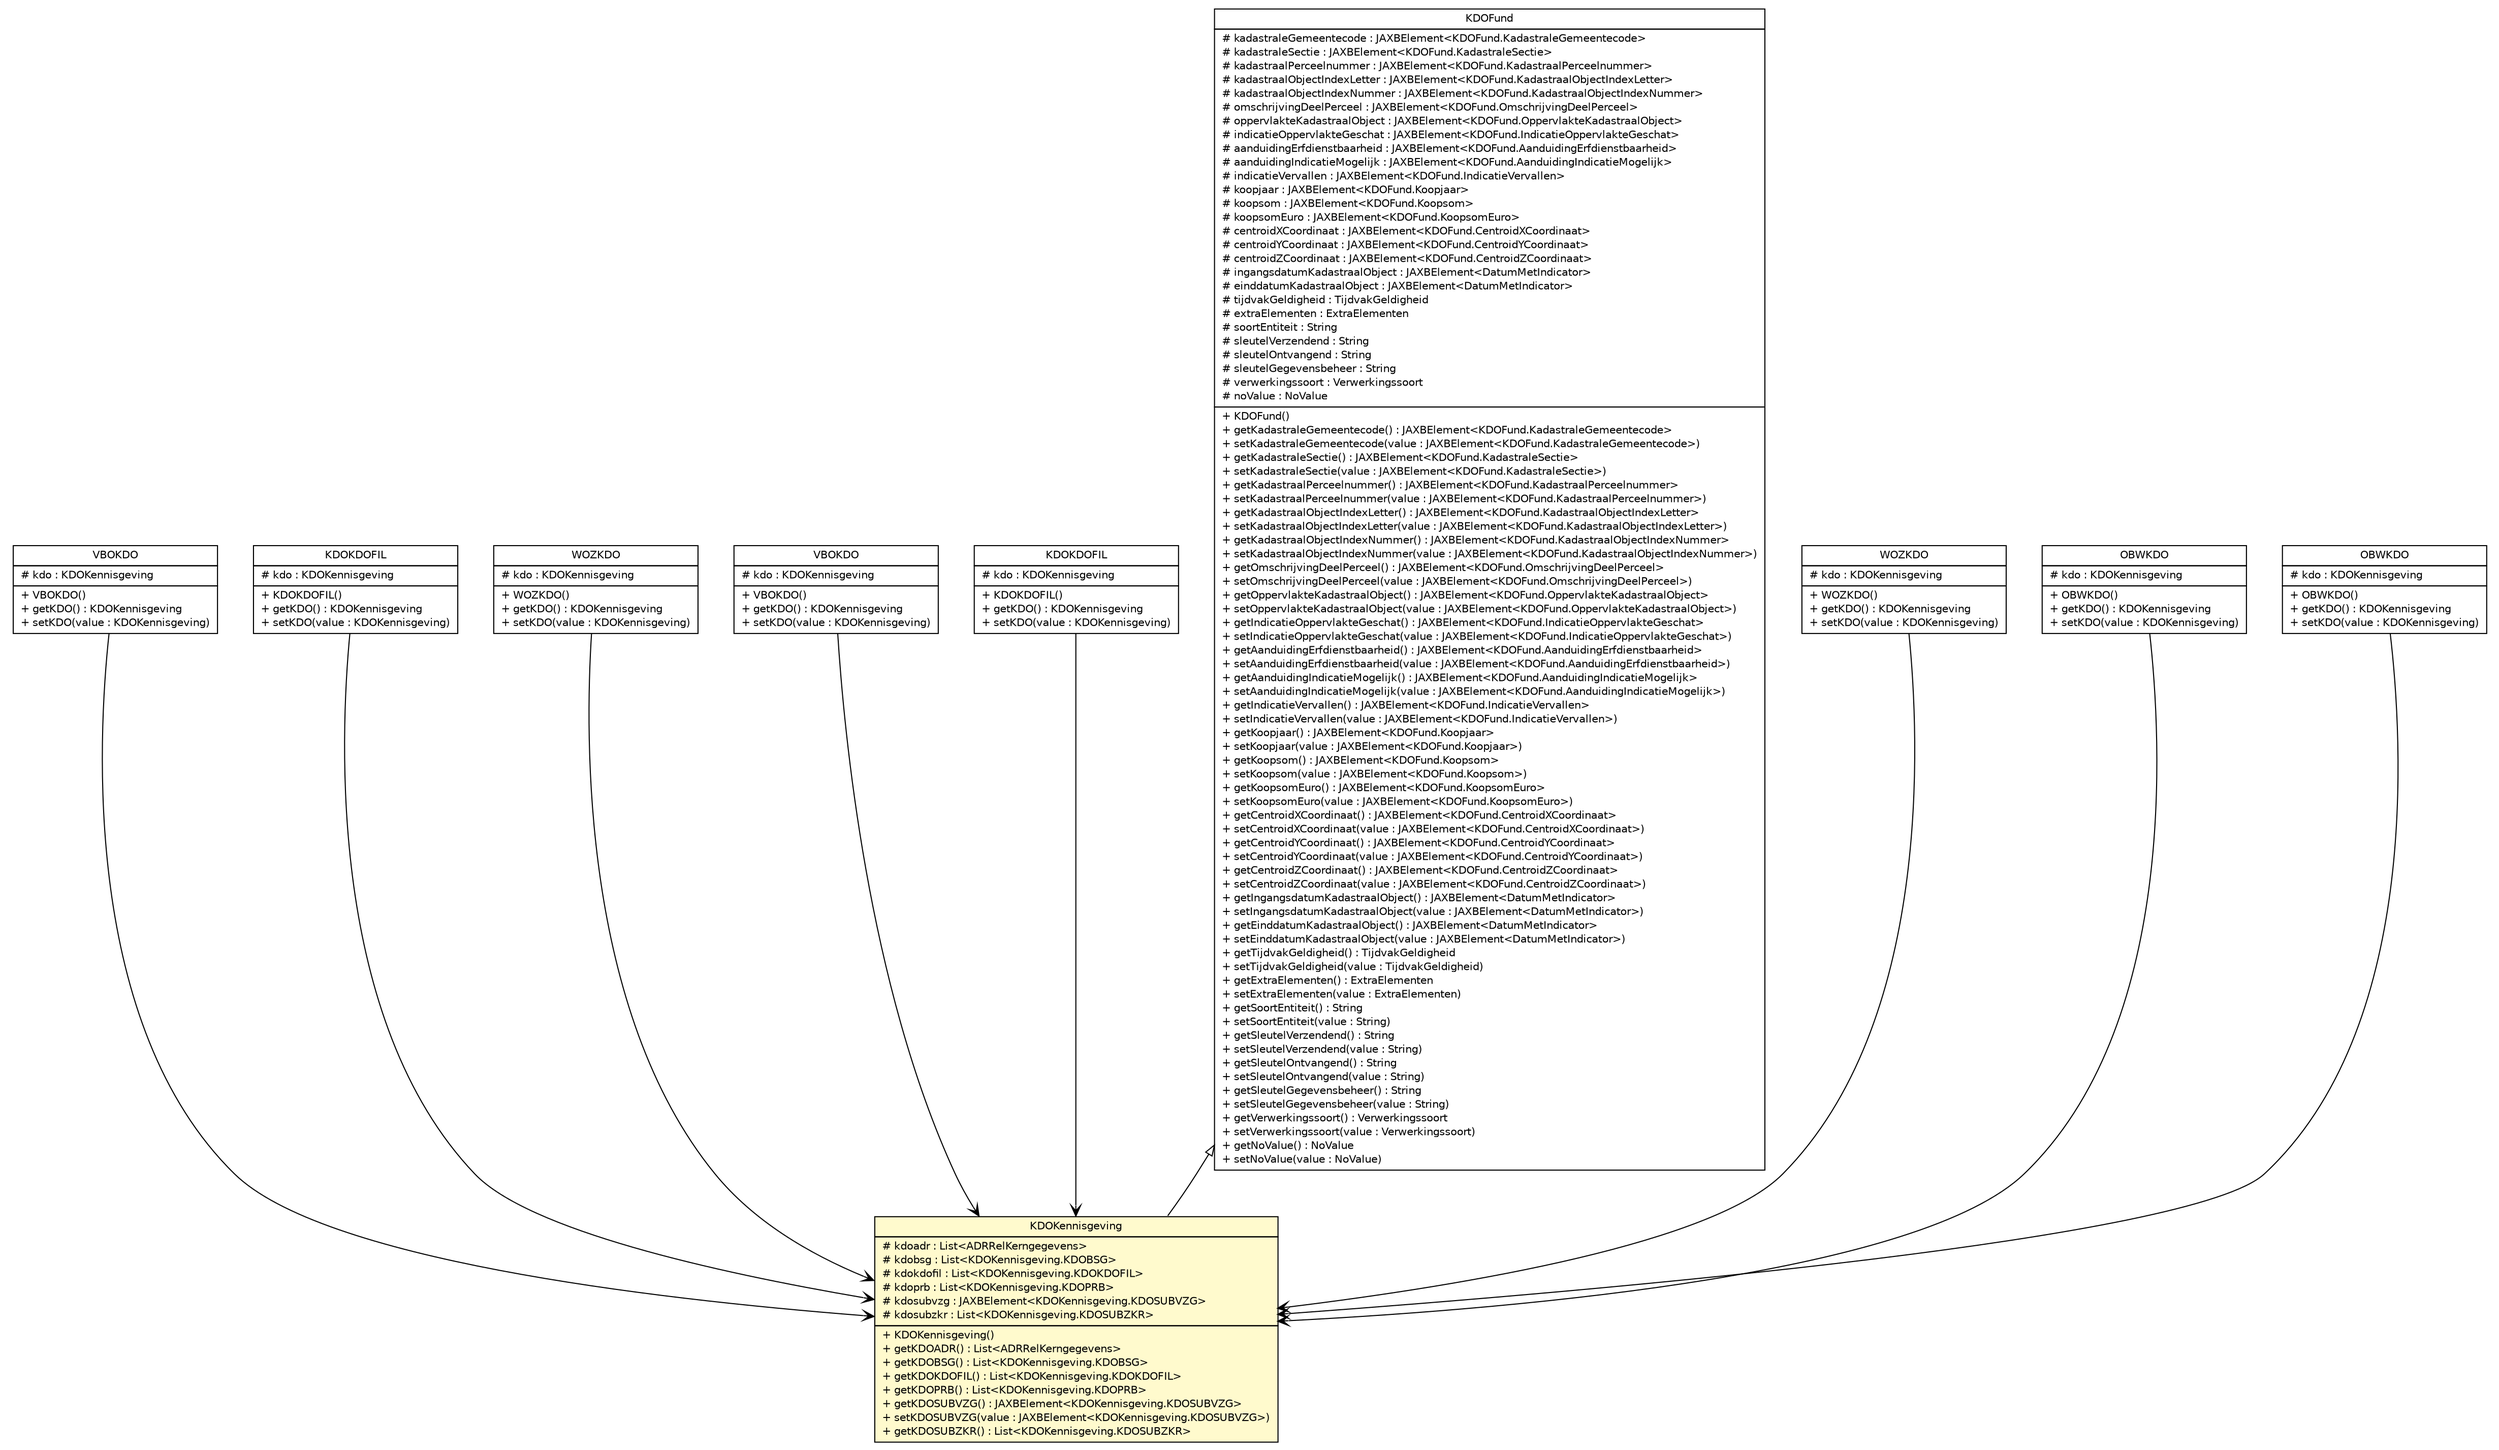 #!/usr/local/bin/dot
#
# Class diagram 
# Generated by UMLGraph version R5_6-24-gf6e263 (http://www.umlgraph.org/)
#

digraph G {
	edge [fontname="Helvetica",fontsize=10,labelfontname="Helvetica",labelfontsize=10];
	node [fontname="Helvetica",fontsize=10,shape=plaintext];
	nodesep=0.25;
	ranksep=0.5;
	// nl.egem.stuf.sector.bg._0204.VBOAntwoord.VBOKDO
	c85615 [label=<<table title="nl.egem.stuf.sector.bg._0204.VBOAntwoord.VBOKDO" border="0" cellborder="1" cellspacing="0" cellpadding="2" port="p" href="./VBOAntwoord.VBOKDO.html">
		<tr><td><table border="0" cellspacing="0" cellpadding="1">
<tr><td align="center" balign="center"> VBOKDO </td></tr>
		</table></td></tr>
		<tr><td><table border="0" cellspacing="0" cellpadding="1">
<tr><td align="left" balign="left"> # kdo : KDOKennisgeving </td></tr>
		</table></td></tr>
		<tr><td><table border="0" cellspacing="0" cellpadding="1">
<tr><td align="left" balign="left"> + VBOKDO() </td></tr>
<tr><td align="left" balign="left"> + getKDO() : KDOKennisgeving </td></tr>
<tr><td align="left" balign="left"> + setKDO(value : KDOKennisgeving) </td></tr>
		</table></td></tr>
		</table>>, URL="./VBOAntwoord.VBOKDO.html", fontname="Helvetica", fontcolor="black", fontsize=10.0];
	// nl.egem.stuf.sector.bg._0204.KDOKennisgeving
	c85627 [label=<<table title="nl.egem.stuf.sector.bg._0204.KDOKennisgeving" border="0" cellborder="1" cellspacing="0" cellpadding="2" port="p" bgcolor="lemonChiffon" href="./KDOKennisgeving.html">
		<tr><td><table border="0" cellspacing="0" cellpadding="1">
<tr><td align="center" balign="center"> KDOKennisgeving </td></tr>
		</table></td></tr>
		<tr><td><table border="0" cellspacing="0" cellpadding="1">
<tr><td align="left" balign="left"> # kdoadr : List&lt;ADRRelKerngegevens&gt; </td></tr>
<tr><td align="left" balign="left"> # kdobsg : List&lt;KDOKennisgeving.KDOBSG&gt; </td></tr>
<tr><td align="left" balign="left"> # kdokdofil : List&lt;KDOKennisgeving.KDOKDOFIL&gt; </td></tr>
<tr><td align="left" balign="left"> # kdoprb : List&lt;KDOKennisgeving.KDOPRB&gt; </td></tr>
<tr><td align="left" balign="left"> # kdosubvzg : JAXBElement&lt;KDOKennisgeving.KDOSUBVZG&gt; </td></tr>
<tr><td align="left" balign="left"> # kdosubzkr : List&lt;KDOKennisgeving.KDOSUBZKR&gt; </td></tr>
		</table></td></tr>
		<tr><td><table border="0" cellspacing="0" cellpadding="1">
<tr><td align="left" balign="left"> + KDOKennisgeving() </td></tr>
<tr><td align="left" balign="left"> + getKDOADR() : List&lt;ADRRelKerngegevens&gt; </td></tr>
<tr><td align="left" balign="left"> + getKDOBSG() : List&lt;KDOKennisgeving.KDOBSG&gt; </td></tr>
<tr><td align="left" balign="left"> + getKDOKDOFIL() : List&lt;KDOKennisgeving.KDOKDOFIL&gt; </td></tr>
<tr><td align="left" balign="left"> + getKDOPRB() : List&lt;KDOKennisgeving.KDOPRB&gt; </td></tr>
<tr><td align="left" balign="left"> + getKDOSUBVZG() : JAXBElement&lt;KDOKennisgeving.KDOSUBVZG&gt; </td></tr>
<tr><td align="left" balign="left"> + setKDOSUBVZG(value : JAXBElement&lt;KDOKennisgeving.KDOSUBVZG&gt;) </td></tr>
<tr><td align="left" balign="left"> + getKDOSUBZKR() : List&lt;KDOKennisgeving.KDOSUBZKR&gt; </td></tr>
		</table></td></tr>
		</table>>, URL="./KDOKennisgeving.html", fontname="Helvetica", fontcolor="black", fontsize=10.0];
	// nl.egem.stuf.sector.bg._0204.KDOAntwoord.KDOKDOFIL
	c85652 [label=<<table title="nl.egem.stuf.sector.bg._0204.KDOAntwoord.KDOKDOFIL" border="0" cellborder="1" cellspacing="0" cellpadding="2" port="p" href="./KDOAntwoord.KDOKDOFIL.html">
		<tr><td><table border="0" cellspacing="0" cellpadding="1">
<tr><td align="center" balign="center"> KDOKDOFIL </td></tr>
		</table></td></tr>
		<tr><td><table border="0" cellspacing="0" cellpadding="1">
<tr><td align="left" balign="left"> # kdo : KDOKennisgeving </td></tr>
		</table></td></tr>
		<tr><td><table border="0" cellspacing="0" cellpadding="1">
<tr><td align="left" balign="left"> + KDOKDOFIL() </td></tr>
<tr><td align="left" balign="left"> + getKDO() : KDOKennisgeving </td></tr>
<tr><td align="left" balign="left"> + setKDO(value : KDOKennisgeving) </td></tr>
		</table></td></tr>
		</table>>, URL="./KDOAntwoord.KDOKDOFIL.html", fontname="Helvetica", fontcolor="black", fontsize=10.0];
	// nl.egem.stuf.sector.bg._0204.WOZAntwoord.WOZKDO
	c85700 [label=<<table title="nl.egem.stuf.sector.bg._0204.WOZAntwoord.WOZKDO" border="0" cellborder="1" cellspacing="0" cellpadding="2" port="p" href="./WOZAntwoord.WOZKDO.html">
		<tr><td><table border="0" cellspacing="0" cellpadding="1">
<tr><td align="center" balign="center"> WOZKDO </td></tr>
		</table></td></tr>
		<tr><td><table border="0" cellspacing="0" cellpadding="1">
<tr><td align="left" balign="left"> # kdo : KDOKennisgeving </td></tr>
		</table></td></tr>
		<tr><td><table border="0" cellspacing="0" cellpadding="1">
<tr><td align="left" balign="left"> + WOZKDO() </td></tr>
<tr><td align="left" balign="left"> + getKDO() : KDOKennisgeving </td></tr>
<tr><td align="left" balign="left"> + setKDO(value : KDOKennisgeving) </td></tr>
		</table></td></tr>
		</table>>, URL="./WOZAntwoord.WOZKDO.html", fontname="Helvetica", fontcolor="black", fontsize=10.0];
	// nl.egem.stuf.sector.bg._0204.VBOVraag.VBOKDO
	c85735 [label=<<table title="nl.egem.stuf.sector.bg._0204.VBOVraag.VBOKDO" border="0" cellborder="1" cellspacing="0" cellpadding="2" port="p" href="./VBOVraag.VBOKDO.html">
		<tr><td><table border="0" cellspacing="0" cellpadding="1">
<tr><td align="center" balign="center"> VBOKDO </td></tr>
		</table></td></tr>
		<tr><td><table border="0" cellspacing="0" cellpadding="1">
<tr><td align="left" balign="left"> # kdo : KDOKennisgeving </td></tr>
		</table></td></tr>
		<tr><td><table border="0" cellspacing="0" cellpadding="1">
<tr><td align="left" balign="left"> + VBOKDO() </td></tr>
<tr><td align="left" balign="left"> + getKDO() : KDOKennisgeving </td></tr>
<tr><td align="left" balign="left"> + setKDO(value : KDOKennisgeving) </td></tr>
		</table></td></tr>
		</table>>, URL="./VBOVraag.VBOKDO.html", fontname="Helvetica", fontcolor="black", fontsize=10.0];
	// nl.egem.stuf.sector.bg._0204.KDOVraag.KDOKDOFIL
	c85772 [label=<<table title="nl.egem.stuf.sector.bg._0204.KDOVraag.KDOKDOFIL" border="0" cellborder="1" cellspacing="0" cellpadding="2" port="p" href="./KDOVraag.KDOKDOFIL.html">
		<tr><td><table border="0" cellspacing="0" cellpadding="1">
<tr><td align="center" balign="center"> KDOKDOFIL </td></tr>
		</table></td></tr>
		<tr><td><table border="0" cellspacing="0" cellpadding="1">
<tr><td align="left" balign="left"> # kdo : KDOKennisgeving </td></tr>
		</table></td></tr>
		<tr><td><table border="0" cellspacing="0" cellpadding="1">
<tr><td align="left" balign="left"> + KDOKDOFIL() </td></tr>
<tr><td align="left" balign="left"> + getKDO() : KDOKennisgeving </td></tr>
<tr><td align="left" balign="left"> + setKDO(value : KDOKennisgeving) </td></tr>
		</table></td></tr>
		</table>>, URL="./KDOVraag.KDOKDOFIL.html", fontname="Helvetica", fontcolor="black", fontsize=10.0];
	// nl.egem.stuf.sector.bg._0204.KDOFund
	c85930 [label=<<table title="nl.egem.stuf.sector.bg._0204.KDOFund" border="0" cellborder="1" cellspacing="0" cellpadding="2" port="p" href="./KDOFund.html">
		<tr><td><table border="0" cellspacing="0" cellpadding="1">
<tr><td align="center" balign="center"> KDOFund </td></tr>
		</table></td></tr>
		<tr><td><table border="0" cellspacing="0" cellpadding="1">
<tr><td align="left" balign="left"> # kadastraleGemeentecode : JAXBElement&lt;KDOFund.KadastraleGemeentecode&gt; </td></tr>
<tr><td align="left" balign="left"> # kadastraleSectie : JAXBElement&lt;KDOFund.KadastraleSectie&gt; </td></tr>
<tr><td align="left" balign="left"> # kadastraalPerceelnummer : JAXBElement&lt;KDOFund.KadastraalPerceelnummer&gt; </td></tr>
<tr><td align="left" balign="left"> # kadastraalObjectIndexLetter : JAXBElement&lt;KDOFund.KadastraalObjectIndexLetter&gt; </td></tr>
<tr><td align="left" balign="left"> # kadastraalObjectIndexNummer : JAXBElement&lt;KDOFund.KadastraalObjectIndexNummer&gt; </td></tr>
<tr><td align="left" balign="left"> # omschrijvingDeelPerceel : JAXBElement&lt;KDOFund.OmschrijvingDeelPerceel&gt; </td></tr>
<tr><td align="left" balign="left"> # oppervlakteKadastraalObject : JAXBElement&lt;KDOFund.OppervlakteKadastraalObject&gt; </td></tr>
<tr><td align="left" balign="left"> # indicatieOppervlakteGeschat : JAXBElement&lt;KDOFund.IndicatieOppervlakteGeschat&gt; </td></tr>
<tr><td align="left" balign="left"> # aanduidingErfdienstbaarheid : JAXBElement&lt;KDOFund.AanduidingErfdienstbaarheid&gt; </td></tr>
<tr><td align="left" balign="left"> # aanduidingIndicatieMogelijk : JAXBElement&lt;KDOFund.AanduidingIndicatieMogelijk&gt; </td></tr>
<tr><td align="left" balign="left"> # indicatieVervallen : JAXBElement&lt;KDOFund.IndicatieVervallen&gt; </td></tr>
<tr><td align="left" balign="left"> # koopjaar : JAXBElement&lt;KDOFund.Koopjaar&gt; </td></tr>
<tr><td align="left" balign="left"> # koopsom : JAXBElement&lt;KDOFund.Koopsom&gt; </td></tr>
<tr><td align="left" balign="left"> # koopsomEuro : JAXBElement&lt;KDOFund.KoopsomEuro&gt; </td></tr>
<tr><td align="left" balign="left"> # centroidXCoordinaat : JAXBElement&lt;KDOFund.CentroidXCoordinaat&gt; </td></tr>
<tr><td align="left" balign="left"> # centroidYCoordinaat : JAXBElement&lt;KDOFund.CentroidYCoordinaat&gt; </td></tr>
<tr><td align="left" balign="left"> # centroidZCoordinaat : JAXBElement&lt;KDOFund.CentroidZCoordinaat&gt; </td></tr>
<tr><td align="left" balign="left"> # ingangsdatumKadastraalObject : JAXBElement&lt;DatumMetIndicator&gt; </td></tr>
<tr><td align="left" balign="left"> # einddatumKadastraalObject : JAXBElement&lt;DatumMetIndicator&gt; </td></tr>
<tr><td align="left" balign="left"> # tijdvakGeldigheid : TijdvakGeldigheid </td></tr>
<tr><td align="left" balign="left"> # extraElementen : ExtraElementen </td></tr>
<tr><td align="left" balign="left"> # soortEntiteit : String </td></tr>
<tr><td align="left" balign="left"> # sleutelVerzendend : String </td></tr>
<tr><td align="left" balign="left"> # sleutelOntvangend : String </td></tr>
<tr><td align="left" balign="left"> # sleutelGegevensbeheer : String </td></tr>
<tr><td align="left" balign="left"> # verwerkingssoort : Verwerkingssoort </td></tr>
<tr><td align="left" balign="left"> # noValue : NoValue </td></tr>
		</table></td></tr>
		<tr><td><table border="0" cellspacing="0" cellpadding="1">
<tr><td align="left" balign="left"> + KDOFund() </td></tr>
<tr><td align="left" balign="left"> + getKadastraleGemeentecode() : JAXBElement&lt;KDOFund.KadastraleGemeentecode&gt; </td></tr>
<tr><td align="left" balign="left"> + setKadastraleGemeentecode(value : JAXBElement&lt;KDOFund.KadastraleGemeentecode&gt;) </td></tr>
<tr><td align="left" balign="left"> + getKadastraleSectie() : JAXBElement&lt;KDOFund.KadastraleSectie&gt; </td></tr>
<tr><td align="left" balign="left"> + setKadastraleSectie(value : JAXBElement&lt;KDOFund.KadastraleSectie&gt;) </td></tr>
<tr><td align="left" balign="left"> + getKadastraalPerceelnummer() : JAXBElement&lt;KDOFund.KadastraalPerceelnummer&gt; </td></tr>
<tr><td align="left" balign="left"> + setKadastraalPerceelnummer(value : JAXBElement&lt;KDOFund.KadastraalPerceelnummer&gt;) </td></tr>
<tr><td align="left" balign="left"> + getKadastraalObjectIndexLetter() : JAXBElement&lt;KDOFund.KadastraalObjectIndexLetter&gt; </td></tr>
<tr><td align="left" balign="left"> + setKadastraalObjectIndexLetter(value : JAXBElement&lt;KDOFund.KadastraalObjectIndexLetter&gt;) </td></tr>
<tr><td align="left" balign="left"> + getKadastraalObjectIndexNummer() : JAXBElement&lt;KDOFund.KadastraalObjectIndexNummer&gt; </td></tr>
<tr><td align="left" balign="left"> + setKadastraalObjectIndexNummer(value : JAXBElement&lt;KDOFund.KadastraalObjectIndexNummer&gt;) </td></tr>
<tr><td align="left" balign="left"> + getOmschrijvingDeelPerceel() : JAXBElement&lt;KDOFund.OmschrijvingDeelPerceel&gt; </td></tr>
<tr><td align="left" balign="left"> + setOmschrijvingDeelPerceel(value : JAXBElement&lt;KDOFund.OmschrijvingDeelPerceel&gt;) </td></tr>
<tr><td align="left" balign="left"> + getOppervlakteKadastraalObject() : JAXBElement&lt;KDOFund.OppervlakteKadastraalObject&gt; </td></tr>
<tr><td align="left" balign="left"> + setOppervlakteKadastraalObject(value : JAXBElement&lt;KDOFund.OppervlakteKadastraalObject&gt;) </td></tr>
<tr><td align="left" balign="left"> + getIndicatieOppervlakteGeschat() : JAXBElement&lt;KDOFund.IndicatieOppervlakteGeschat&gt; </td></tr>
<tr><td align="left" balign="left"> + setIndicatieOppervlakteGeschat(value : JAXBElement&lt;KDOFund.IndicatieOppervlakteGeschat&gt;) </td></tr>
<tr><td align="left" balign="left"> + getAanduidingErfdienstbaarheid() : JAXBElement&lt;KDOFund.AanduidingErfdienstbaarheid&gt; </td></tr>
<tr><td align="left" balign="left"> + setAanduidingErfdienstbaarheid(value : JAXBElement&lt;KDOFund.AanduidingErfdienstbaarheid&gt;) </td></tr>
<tr><td align="left" balign="left"> + getAanduidingIndicatieMogelijk() : JAXBElement&lt;KDOFund.AanduidingIndicatieMogelijk&gt; </td></tr>
<tr><td align="left" balign="left"> + setAanduidingIndicatieMogelijk(value : JAXBElement&lt;KDOFund.AanduidingIndicatieMogelijk&gt;) </td></tr>
<tr><td align="left" balign="left"> + getIndicatieVervallen() : JAXBElement&lt;KDOFund.IndicatieVervallen&gt; </td></tr>
<tr><td align="left" balign="left"> + setIndicatieVervallen(value : JAXBElement&lt;KDOFund.IndicatieVervallen&gt;) </td></tr>
<tr><td align="left" balign="left"> + getKoopjaar() : JAXBElement&lt;KDOFund.Koopjaar&gt; </td></tr>
<tr><td align="left" balign="left"> + setKoopjaar(value : JAXBElement&lt;KDOFund.Koopjaar&gt;) </td></tr>
<tr><td align="left" balign="left"> + getKoopsom() : JAXBElement&lt;KDOFund.Koopsom&gt; </td></tr>
<tr><td align="left" balign="left"> + setKoopsom(value : JAXBElement&lt;KDOFund.Koopsom&gt;) </td></tr>
<tr><td align="left" balign="left"> + getKoopsomEuro() : JAXBElement&lt;KDOFund.KoopsomEuro&gt; </td></tr>
<tr><td align="left" balign="left"> + setKoopsomEuro(value : JAXBElement&lt;KDOFund.KoopsomEuro&gt;) </td></tr>
<tr><td align="left" balign="left"> + getCentroidXCoordinaat() : JAXBElement&lt;KDOFund.CentroidXCoordinaat&gt; </td></tr>
<tr><td align="left" balign="left"> + setCentroidXCoordinaat(value : JAXBElement&lt;KDOFund.CentroidXCoordinaat&gt;) </td></tr>
<tr><td align="left" balign="left"> + getCentroidYCoordinaat() : JAXBElement&lt;KDOFund.CentroidYCoordinaat&gt; </td></tr>
<tr><td align="left" balign="left"> + setCentroidYCoordinaat(value : JAXBElement&lt;KDOFund.CentroidYCoordinaat&gt;) </td></tr>
<tr><td align="left" balign="left"> + getCentroidZCoordinaat() : JAXBElement&lt;KDOFund.CentroidZCoordinaat&gt; </td></tr>
<tr><td align="left" balign="left"> + setCentroidZCoordinaat(value : JAXBElement&lt;KDOFund.CentroidZCoordinaat&gt;) </td></tr>
<tr><td align="left" balign="left"> + getIngangsdatumKadastraalObject() : JAXBElement&lt;DatumMetIndicator&gt; </td></tr>
<tr><td align="left" balign="left"> + setIngangsdatumKadastraalObject(value : JAXBElement&lt;DatumMetIndicator&gt;) </td></tr>
<tr><td align="left" balign="left"> + getEinddatumKadastraalObject() : JAXBElement&lt;DatumMetIndicator&gt; </td></tr>
<tr><td align="left" balign="left"> + setEinddatumKadastraalObject(value : JAXBElement&lt;DatumMetIndicator&gt;) </td></tr>
<tr><td align="left" balign="left"> + getTijdvakGeldigheid() : TijdvakGeldigheid </td></tr>
<tr><td align="left" balign="left"> + setTijdvakGeldigheid(value : TijdvakGeldigheid) </td></tr>
<tr><td align="left" balign="left"> + getExtraElementen() : ExtraElementen </td></tr>
<tr><td align="left" balign="left"> + setExtraElementen(value : ExtraElementen) </td></tr>
<tr><td align="left" balign="left"> + getSoortEntiteit() : String </td></tr>
<tr><td align="left" balign="left"> + setSoortEntiteit(value : String) </td></tr>
<tr><td align="left" balign="left"> + getSleutelVerzendend() : String </td></tr>
<tr><td align="left" balign="left"> + setSleutelVerzendend(value : String) </td></tr>
<tr><td align="left" balign="left"> + getSleutelOntvangend() : String </td></tr>
<tr><td align="left" balign="left"> + setSleutelOntvangend(value : String) </td></tr>
<tr><td align="left" balign="left"> + getSleutelGegevensbeheer() : String </td></tr>
<tr><td align="left" balign="left"> + setSleutelGegevensbeheer(value : String) </td></tr>
<tr><td align="left" balign="left"> + getVerwerkingssoort() : Verwerkingssoort </td></tr>
<tr><td align="left" balign="left"> + setVerwerkingssoort(value : Verwerkingssoort) </td></tr>
<tr><td align="left" balign="left"> + getNoValue() : NoValue </td></tr>
<tr><td align="left" balign="left"> + setNoValue(value : NoValue) </td></tr>
		</table></td></tr>
		</table>>, URL="./KDOFund.html", fontname="Helvetica", fontcolor="black", fontsize=10.0];
	// nl.egem.stuf.sector.bg._0204.WOZVraag.WOZKDO
	c85959 [label=<<table title="nl.egem.stuf.sector.bg._0204.WOZVraag.WOZKDO" border="0" cellborder="1" cellspacing="0" cellpadding="2" port="p" href="./WOZVraag.WOZKDO.html">
		<tr><td><table border="0" cellspacing="0" cellpadding="1">
<tr><td align="center" balign="center"> WOZKDO </td></tr>
		</table></td></tr>
		<tr><td><table border="0" cellspacing="0" cellpadding="1">
<tr><td align="left" balign="left"> # kdo : KDOKennisgeving </td></tr>
		</table></td></tr>
		<tr><td><table border="0" cellspacing="0" cellpadding="1">
<tr><td align="left" balign="left"> + WOZKDO() </td></tr>
<tr><td align="left" balign="left"> + getKDO() : KDOKennisgeving </td></tr>
<tr><td align="left" balign="left"> + setKDO(value : KDOKennisgeving) </td></tr>
		</table></td></tr>
		</table>>, URL="./WOZVraag.WOZKDO.html", fontname="Helvetica", fontcolor="black", fontsize=10.0];
	// nl.egem.stuf.sector.bg._0204.OBWAntwoord.OBWKDO
	c85985 [label=<<table title="nl.egem.stuf.sector.bg._0204.OBWAntwoord.OBWKDO" border="0" cellborder="1" cellspacing="0" cellpadding="2" port="p" href="./OBWAntwoord.OBWKDO.html">
		<tr><td><table border="0" cellspacing="0" cellpadding="1">
<tr><td align="center" balign="center"> OBWKDO </td></tr>
		</table></td></tr>
		<tr><td><table border="0" cellspacing="0" cellpadding="1">
<tr><td align="left" balign="left"> # kdo : KDOKennisgeving </td></tr>
		</table></td></tr>
		<tr><td><table border="0" cellspacing="0" cellpadding="1">
<tr><td align="left" balign="left"> + OBWKDO() </td></tr>
<tr><td align="left" balign="left"> + getKDO() : KDOKennisgeving </td></tr>
<tr><td align="left" balign="left"> + setKDO(value : KDOKennisgeving) </td></tr>
		</table></td></tr>
		</table>>, URL="./OBWAntwoord.OBWKDO.html", fontname="Helvetica", fontcolor="black", fontsize=10.0];
	// nl.egem.stuf.sector.bg._0204.OBWVraag.OBWKDO
	c85993 [label=<<table title="nl.egem.stuf.sector.bg._0204.OBWVraag.OBWKDO" border="0" cellborder="1" cellspacing="0" cellpadding="2" port="p" href="./OBWVraag.OBWKDO.html">
		<tr><td><table border="0" cellspacing="0" cellpadding="1">
<tr><td align="center" balign="center"> OBWKDO </td></tr>
		</table></td></tr>
		<tr><td><table border="0" cellspacing="0" cellpadding="1">
<tr><td align="left" balign="left"> # kdo : KDOKennisgeving </td></tr>
		</table></td></tr>
		<tr><td><table border="0" cellspacing="0" cellpadding="1">
<tr><td align="left" balign="left"> + OBWKDO() </td></tr>
<tr><td align="left" balign="left"> + getKDO() : KDOKennisgeving </td></tr>
<tr><td align="left" balign="left"> + setKDO(value : KDOKennisgeving) </td></tr>
		</table></td></tr>
		</table>>, URL="./OBWVraag.OBWKDO.html", fontname="Helvetica", fontcolor="black", fontsize=10.0];
	//nl.egem.stuf.sector.bg._0204.KDOKennisgeving extends nl.egem.stuf.sector.bg._0204.KDOFund
	c85930:p -> c85627:p [dir=back,arrowtail=empty];
	// nl.egem.stuf.sector.bg._0204.VBOAntwoord.VBOKDO NAVASSOC nl.egem.stuf.sector.bg._0204.KDOKennisgeving
	c85615:p -> c85627:p [taillabel="", label="", headlabel="", fontname="Helvetica", fontcolor="black", fontsize=10.0, color="black", arrowhead=open];
	// nl.egem.stuf.sector.bg._0204.KDOAntwoord.KDOKDOFIL NAVASSOC nl.egem.stuf.sector.bg._0204.KDOKennisgeving
	c85652:p -> c85627:p [taillabel="", label="", headlabel="", fontname="Helvetica", fontcolor="black", fontsize=10.0, color="black", arrowhead=open];
	// nl.egem.stuf.sector.bg._0204.WOZAntwoord.WOZKDO NAVASSOC nl.egem.stuf.sector.bg._0204.KDOKennisgeving
	c85700:p -> c85627:p [taillabel="", label="", headlabel="", fontname="Helvetica", fontcolor="black", fontsize=10.0, color="black", arrowhead=open];
	// nl.egem.stuf.sector.bg._0204.VBOVraag.VBOKDO NAVASSOC nl.egem.stuf.sector.bg._0204.KDOKennisgeving
	c85735:p -> c85627:p [taillabel="", label="", headlabel="", fontname="Helvetica", fontcolor="black", fontsize=10.0, color="black", arrowhead=open];
	// nl.egem.stuf.sector.bg._0204.KDOVraag.KDOKDOFIL NAVASSOC nl.egem.stuf.sector.bg._0204.KDOKennisgeving
	c85772:p -> c85627:p [taillabel="", label="", headlabel="", fontname="Helvetica", fontcolor="black", fontsize=10.0, color="black", arrowhead=open];
	// nl.egem.stuf.sector.bg._0204.WOZVraag.WOZKDO NAVASSOC nl.egem.stuf.sector.bg._0204.KDOKennisgeving
	c85959:p -> c85627:p [taillabel="", label="", headlabel="", fontname="Helvetica", fontcolor="black", fontsize=10.0, color="black", arrowhead=open];
	// nl.egem.stuf.sector.bg._0204.OBWAntwoord.OBWKDO NAVASSOC nl.egem.stuf.sector.bg._0204.KDOKennisgeving
	c85985:p -> c85627:p [taillabel="", label="", headlabel="", fontname="Helvetica", fontcolor="black", fontsize=10.0, color="black", arrowhead=open];
	// nl.egem.stuf.sector.bg._0204.OBWVraag.OBWKDO NAVASSOC nl.egem.stuf.sector.bg._0204.KDOKennisgeving
	c85993:p -> c85627:p [taillabel="", label="", headlabel="", fontname="Helvetica", fontcolor="black", fontsize=10.0, color="black", arrowhead=open];
}

